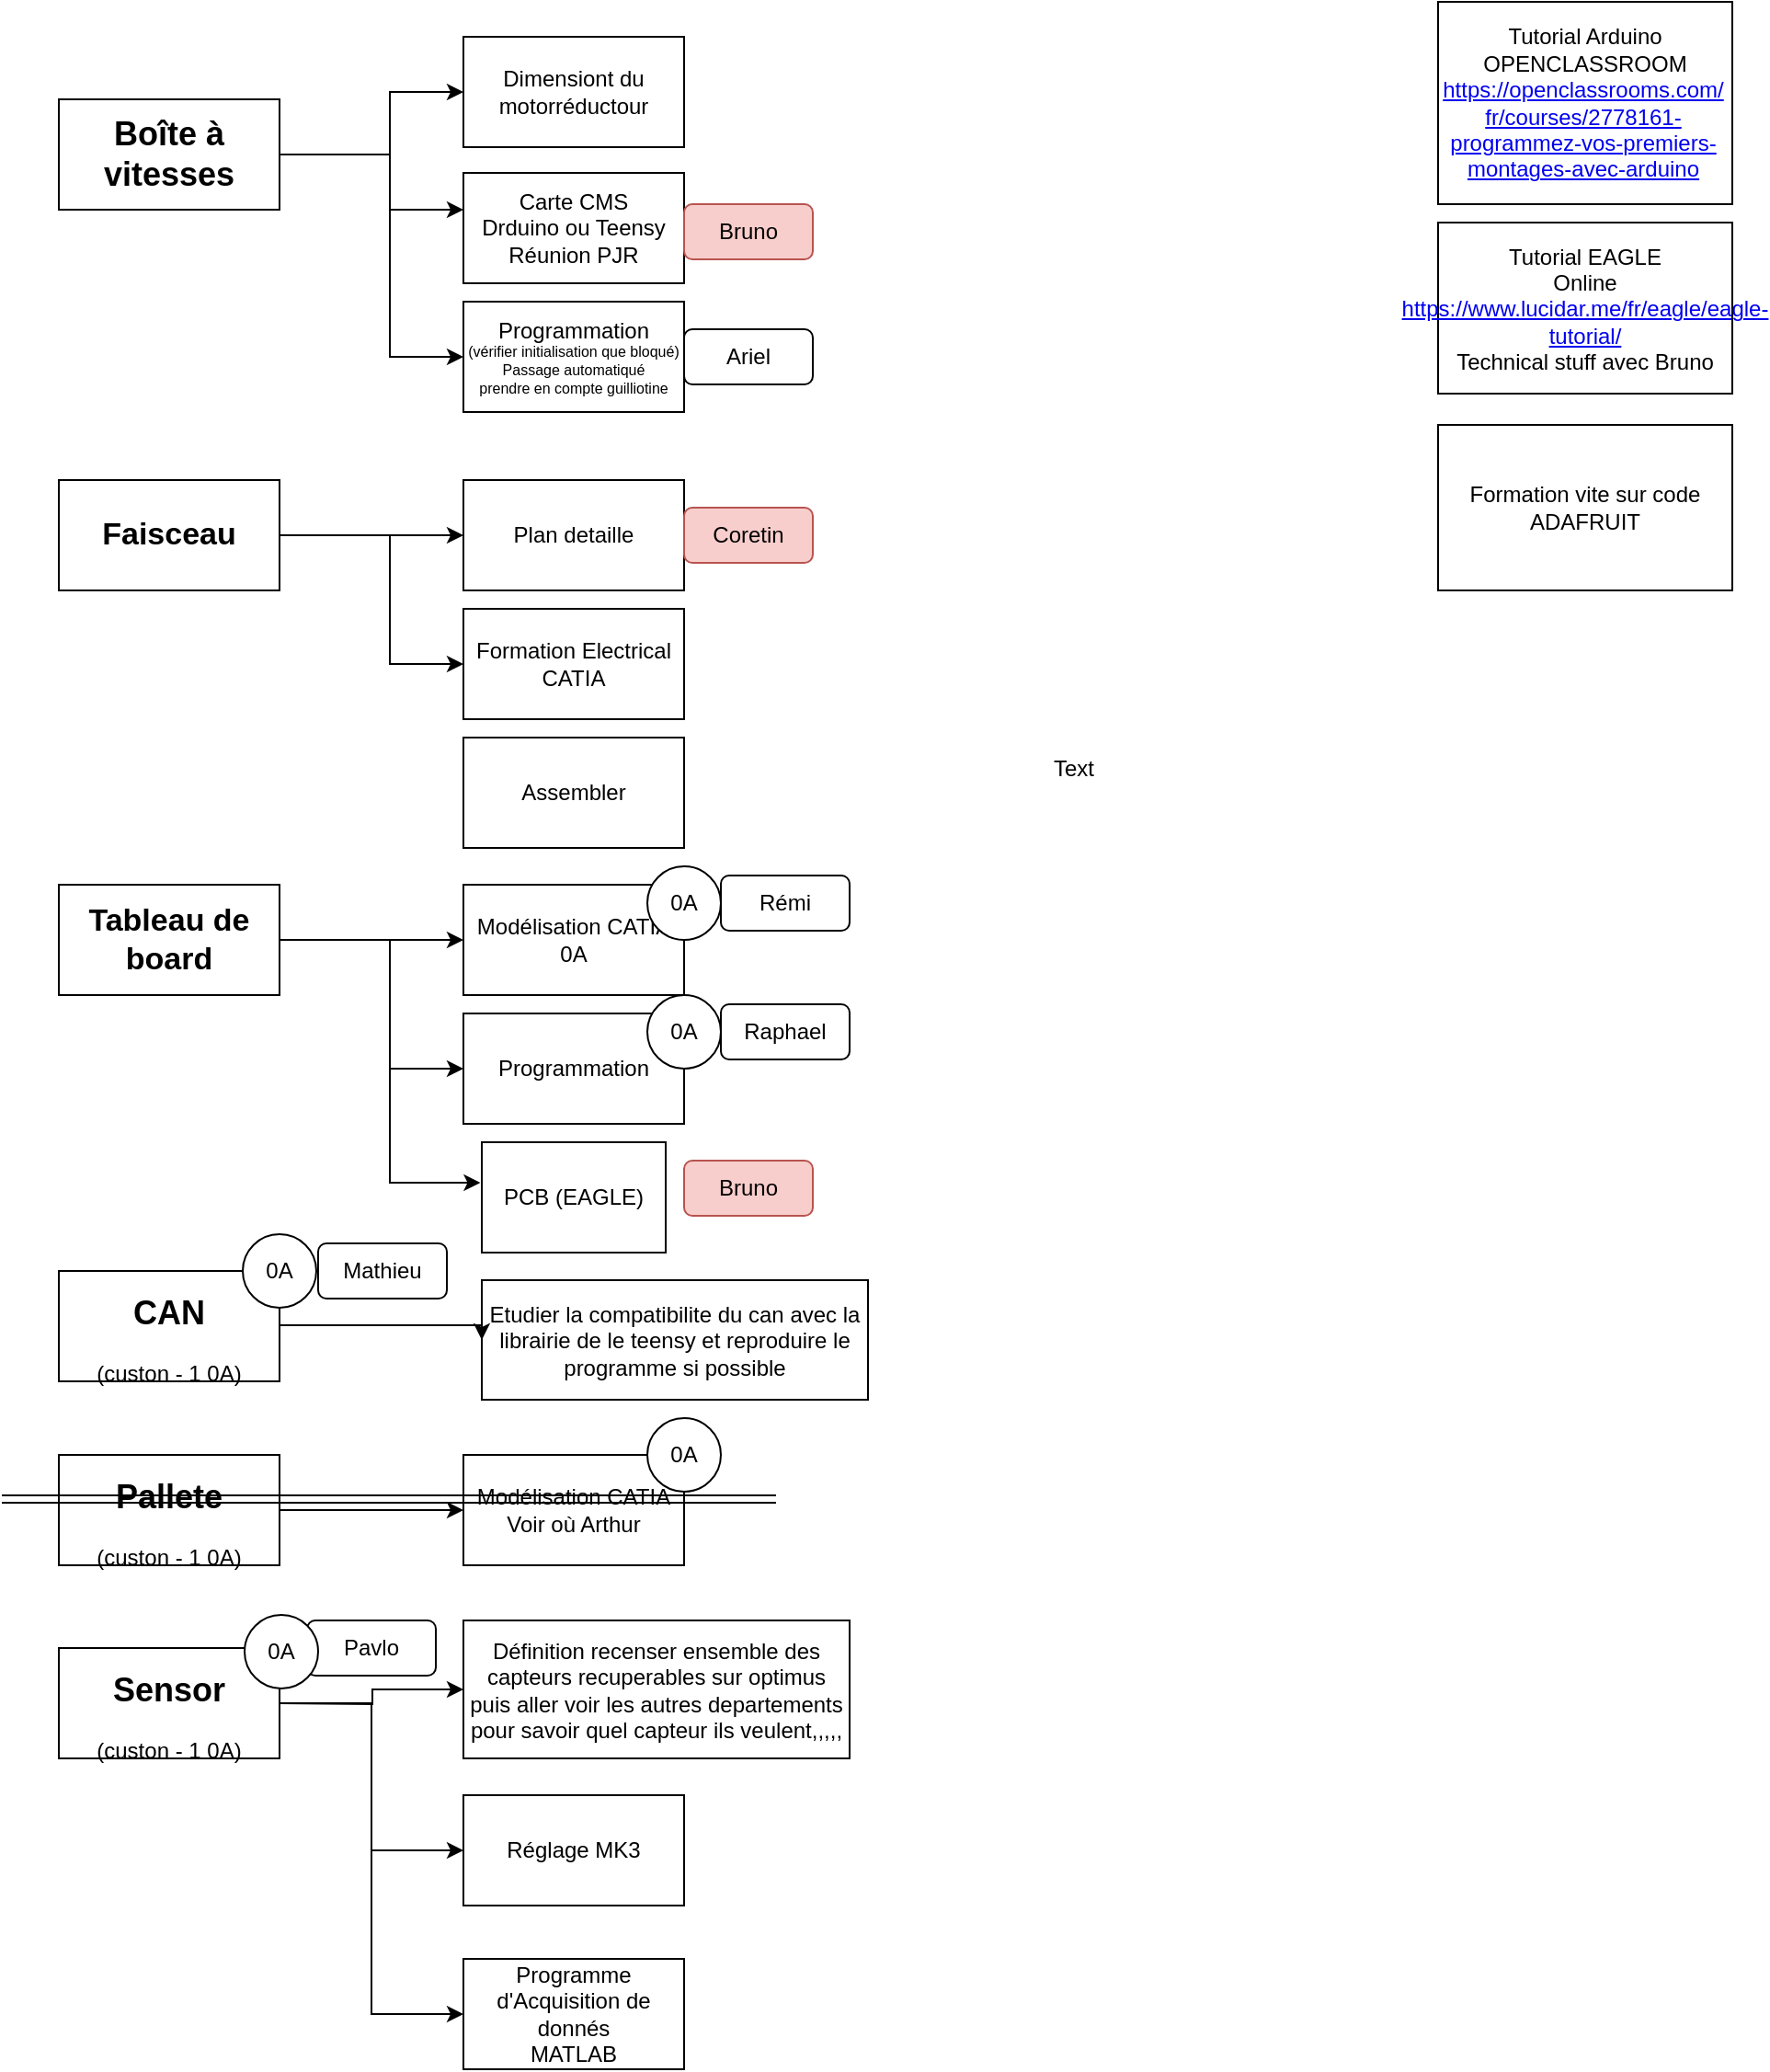 <mxfile version="12.0.0" type="github" pages="3"><diagram id="OFC1mdx5LirgfyZjLCjA" name="SEISM 2019-2020"><mxGraphModel dx="1463" dy="770" grid="1" gridSize="10" guides="1" tooltips="1" connect="1" arrows="1" fold="1" page="1" pageScale="1" pageWidth="827" pageHeight="1169" math="0" shadow="0"><root><mxCell id="0"/><mxCell id="1" parent="0"/><mxCell id="n8h8R-UUMzzCWgAuaHVg-3" style="edgeStyle=orthogonalEdgeStyle;rounded=0;orthogonalLoop=1;jettySize=auto;html=1;" parent="1" source="n8h8R-UUMzzCWgAuaHVg-1" target="n8h8R-UUMzzCWgAuaHVg-2" edge="1"><mxGeometry relative="1" as="geometry"><Array as="points"><mxPoint x="280" y="93"/><mxPoint x="280" y="59"/></Array></mxGeometry></mxCell><mxCell id="ZEdzmEgSg4_H2xOk8lYO-1" style="edgeStyle=orthogonalEdgeStyle;rounded=0;orthogonalLoop=1;jettySize=auto;html=1;" parent="1" source="n8h8R-UUMzzCWgAuaHVg-1" edge="1"><mxGeometry relative="1" as="geometry"><mxPoint x="320" y="123" as="targetPoint"/><Array as="points"><mxPoint x="280" y="93"/><mxPoint x="280" y="123"/></Array></mxGeometry></mxCell><mxCell id="ZEdzmEgSg4_H2xOk8lYO-8" style="edgeStyle=orthogonalEdgeStyle;rounded=0;orthogonalLoop=1;jettySize=auto;html=1;entryX=0;entryY=0.5;entryDx=0;entryDy=0;fontSize=12;" parent="1" source="n8h8R-UUMzzCWgAuaHVg-1" target="ZEdzmEgSg4_H2xOk8lYO-7" edge="1"><mxGeometry relative="1" as="geometry"><Array as="points"><mxPoint x="280" y="93"/><mxPoint x="280" y="203"/></Array></mxGeometry></mxCell><mxCell id="n8h8R-UUMzzCWgAuaHVg-1" value="&lt;h2&gt;&lt;span class=&quot; author-d-iz88z86z86za0dz67zz78zz78zz74zz68zjz80zz71z9iz90z95dz75zdxz72zz76znvz86zz79zz84zmrz67zz80zz90zbd2rz83zz81zgz71z1etjz88z&quot;&gt;Boîte à vitesses&lt;/span&gt;&lt;/h2&gt;" style="rounded=0;whiteSpace=wrap;html=1;" parent="1" vertex="1"><mxGeometry x="100" y="63" width="120" height="60" as="geometry"/></mxCell><mxCell id="n8h8R-UUMzzCWgAuaHVg-2" value="Dimensiont du motorréductour" style="rounded=0;whiteSpace=wrap;html=1;" parent="1" vertex="1"><mxGeometry x="320" y="29" width="120" height="60" as="geometry"/></mxCell><mxCell id="ZEdzmEgSg4_H2xOk8lYO-2" value="&lt;div&gt;Carte CMS&lt;/div&gt;&lt;div&gt;Drduino ou Teensy&lt;br&gt;&lt;/div&gt;&lt;div&gt;Réunion PJR&lt;br&gt;&lt;/div&gt;" style="rounded=0;whiteSpace=wrap;html=1;" parent="1" vertex="1"><mxGeometry x="320" y="103" width="120" height="60" as="geometry"/></mxCell><mxCell id="ZEdzmEgSg4_H2xOk8lYO-6" style="edgeStyle=orthogonalEdgeStyle;rounded=0;orthogonalLoop=1;jettySize=auto;html=1;fontSize=12;" parent="1" source="ZEdzmEgSg4_H2xOk8lYO-3" target="ZEdzmEgSg4_H2xOk8lYO-4" edge="1"><mxGeometry relative="1" as="geometry"><Array as="points"><mxPoint x="280" y="300"/><mxPoint x="280" y="300"/></Array></mxGeometry></mxCell><mxCell id="ZEdzmEgSg4_H2xOk8lYO-9" style="edgeStyle=orthogonalEdgeStyle;rounded=0;orthogonalLoop=1;jettySize=auto;html=1;entryX=0;entryY=0.5;entryDx=0;entryDy=0;fontSize=12;" parent="1" source="ZEdzmEgSg4_H2xOk8lYO-3" target="ZEdzmEgSg4_H2xOk8lYO-5" edge="1"><mxGeometry relative="1" as="geometry"><Array as="points"><mxPoint x="280" y="300"/><mxPoint x="280" y="370"/></Array></mxGeometry></mxCell><mxCell id="ZEdzmEgSg4_H2xOk8lYO-3" value="Faisceau" style="rounded=0;whiteSpace=wrap;html=1;fontSize=17;fontStyle=1" parent="1" vertex="1"><mxGeometry x="100" y="270" width="120" height="60" as="geometry"/></mxCell><mxCell id="ZEdzmEgSg4_H2xOk8lYO-4" value="Plan detaille" style="rounded=0;whiteSpace=wrap;html=1;fontSize=12;" parent="1" vertex="1"><mxGeometry x="320" y="270" width="120" height="60" as="geometry"/></mxCell><mxCell id="ZEdzmEgSg4_H2xOk8lYO-5" value="Formation Electrical CATIA" style="rounded=0;whiteSpace=wrap;html=1;fontSize=12;" parent="1" vertex="1"><mxGeometry x="320" y="340" width="120" height="60" as="geometry"/></mxCell><mxCell id="ZEdzmEgSg4_H2xOk8lYO-7" value="&lt;div&gt;Programmation&lt;/div&gt;&lt;div style=&quot;font-size: 8px&quot;&gt;&lt;font style=&quot;font-size: 8px&quot;&gt;(vérifier initialisation que bloqué)&lt;/font&gt;&lt;/div&gt;&lt;div style=&quot;font-size: 8px&quot;&gt;&lt;font style=&quot;font-size: 8px&quot;&gt;Passage automatiqué&lt;/font&gt;&lt;/div&gt;&lt;div style=&quot;font-size: 8px&quot;&gt;&lt;font style=&quot;font-size: 8px&quot;&gt;prendre en compte guilliotine&lt;/font&gt;&lt;br&gt;&lt;/div&gt;" style="rounded=0;whiteSpace=wrap;html=1;" parent="1" vertex="1"><mxGeometry x="320" y="173" width="120" height="60" as="geometry"/></mxCell><mxCell id="GDCi2UBTaz7nOfyJ2iRU-5" style="edgeStyle=orthogonalEdgeStyle;rounded=0;orthogonalLoop=1;jettySize=auto;html=1;exitX=1;exitY=0.5;exitDx=0;exitDy=0;fontSize=12;" parent="1" source="ZEdzmEgSg4_H2xOk8lYO-11" target="GDCi2UBTaz7nOfyJ2iRU-4" edge="1"><mxGeometry relative="1" as="geometry"><Array as="points"><mxPoint x="270" y="830"/><mxPoint x="270" y="830"/></Array></mxGeometry></mxCell><mxCell id="ZEdzmEgSg4_H2xOk8lYO-11" value="&lt;h2&gt;&lt;span class=&quot; author-d-iz88z86z86za0dz67zz78zz78zz74zz68zjz80zz71z9iz90z95dz75zdxz72zz76znvz86zz79zz84zmrz67zz80zz90zbd2rz83zz81zgz71z1etjz88z&quot;&gt;Pallete&lt;/span&gt;&lt;/h2&gt;&lt;div&gt;(custon - 1 0A)&lt;br&gt;&lt;/div&gt;" style="rounded=0;whiteSpace=wrap;html=1;" parent="1" vertex="1"><mxGeometry x="100" y="800" width="120" height="60" as="geometry"/></mxCell><mxCell id="ZEdzmEgSg4_H2xOk8lYO-12" value="Assembler" style="rounded=0;whiteSpace=wrap;html=1;fontSize=12;" parent="1" vertex="1"><mxGeometry x="320" y="410" width="120" height="60" as="geometry"/></mxCell><mxCell id="ZEdzmEgSg4_H2xOk8lYO-13" style="edgeStyle=orthogonalEdgeStyle;rounded=0;orthogonalLoop=1;jettySize=auto;html=1;fontSize=12;" parent="1" source="ZEdzmEgSg4_H2xOk8lYO-15" target="ZEdzmEgSg4_H2xOk8lYO-16" edge="1"><mxGeometry relative="1" as="geometry"><Array as="points"><mxPoint x="280" y="520"/><mxPoint x="280" y="520"/></Array></mxGeometry></mxCell><mxCell id="ZEdzmEgSg4_H2xOk8lYO-14" style="edgeStyle=orthogonalEdgeStyle;rounded=0;orthogonalLoop=1;jettySize=auto;html=1;entryX=0;entryY=0.5;entryDx=0;entryDy=0;fontSize=12;" parent="1" source="ZEdzmEgSg4_H2xOk8lYO-15" target="ZEdzmEgSg4_H2xOk8lYO-17" edge="1"><mxGeometry relative="1" as="geometry"><Array as="points"><mxPoint x="280" y="520"/><mxPoint x="280" y="590"/></Array></mxGeometry></mxCell><mxCell id="xMIykhfYm-dFd7ZXY9nV-17" style="edgeStyle=orthogonalEdgeStyle;rounded=0;orthogonalLoop=1;jettySize=auto;html=1;entryX=-0.008;entryY=0.367;entryDx=0;entryDy=0;entryPerimeter=0;" edge="1" parent="1" source="ZEdzmEgSg4_H2xOk8lYO-15" target="ZEdzmEgSg4_H2xOk8lYO-18"><mxGeometry relative="1" as="geometry"><Array as="points"><mxPoint x="280" y="520"/><mxPoint x="280" y="652"/></Array></mxGeometry></mxCell><mxCell id="ZEdzmEgSg4_H2xOk8lYO-15" value="Tableau de board" style="rounded=0;whiteSpace=wrap;html=1;fontSize=17;fontStyle=1" parent="1" vertex="1"><mxGeometry x="100" y="490" width="120" height="60" as="geometry"/></mxCell><mxCell id="ZEdzmEgSg4_H2xOk8lYO-16" value="&lt;div&gt;Modélisation CATIA&lt;br&gt;&lt;/div&gt;&lt;div&gt;0A&lt;/div&gt;" style="rounded=0;whiteSpace=wrap;html=1;fontSize=12;" parent="1" vertex="1"><mxGeometry x="320" y="490" width="120" height="60" as="geometry"/></mxCell><mxCell id="ZEdzmEgSg4_H2xOk8lYO-17" value="Programmation" style="rounded=0;whiteSpace=wrap;html=1;fontSize=12;" parent="1" vertex="1"><mxGeometry x="320" y="560" width="120" height="60" as="geometry"/></mxCell><mxCell id="ZEdzmEgSg4_H2xOk8lYO-18" value="PCB (EAGLE)" style="rounded=0;whiteSpace=wrap;html=1;fontSize=12;" parent="1" vertex="1"><mxGeometry x="330" y="630" width="100" height="60" as="geometry"/></mxCell><mxCell id="GDCi2UBTaz7nOfyJ2iRU-1" value="&lt;div&gt;Tutorial Arduino OPENCLASSROOM&lt;/div&gt;&lt;div&gt;&lt;span class=&quot;_5yl5&quot;&gt;&lt;span&gt;&lt;/span&gt;&lt;/span&gt;&lt;span class=&quot;_40fu&quot;&gt;&lt;span class=&quot;_1z_2 _2u_d&quot;&gt;&lt;/span&gt;&lt;/span&gt;&lt;div class=&quot;_5wd4 _1nc7 _5ysy&quot;&gt;&lt;div class=&quot;._1dlq _h8t&quot;&gt;&lt;div class=&quot;_5wd9 direction_ltr clearfix&quot;&gt;&lt;div class=&quot;_1e-x _n4o&quot;&gt;&lt;div class=&quot;_3_bl&quot;&gt;&lt;div class=&quot;_5w1r _3_om _5wdf&quot; style=&quot;max-width: 156px ; overflow-wrap: break-word&quot;&gt;&lt;div class=&quot;_4gx_&quot;&gt;&lt;div class=&quot;_1aa6&quot;&gt;&lt;div class=&quot;&quot;&gt;&lt;span class=&quot;_5yl5&quot;&gt;&lt;span&gt;&lt;a target=&quot;_blank&quot; href=&quot;https://openclassrooms.com/fr/courses/2778161-programmez-vos-premiers-montages-avec-arduino?fbclid=IwAR032jV8DWhOgQO7gnv3cIXzeYS3i4lSgTzgkv0eqCyp_ijlazUB7Z2ROuo&quot;&gt;https://openclassrooms.com/fr/courses/2778161-programmez-vos-premiers-montages-avec-arduino&lt;/a&gt;&lt;/span&gt;&lt;/span&gt;&lt;/div&gt;&lt;/div&gt;&lt;/div&gt;&lt;/div&gt;&lt;/div&gt;&lt;/div&gt;&lt;/div&gt;&lt;/div&gt;&lt;/div&gt;&lt;/div&gt;" style="rounded=0;whiteSpace=wrap;html=1;" parent="1" vertex="1"><mxGeometry x="850" y="10" width="160" height="110" as="geometry"/></mxCell><mxCell id="GDCi2UBTaz7nOfyJ2iRU-2" value="&lt;div&gt;Tutorial EAGLE &lt;br&gt;&lt;/div&gt;&lt;div&gt;Online &lt;span class=&quot;_5yl5&quot;&gt;&lt;span&gt;&lt;a target=&quot;_blank&quot; href=&quot;https://www.lucidar.me/fr/eagle/eagle-tutorial/?fbclid=IwAR3I6-mXPhG09j9GyPPHlTGTtdX1ONF0NHT1RazgUB0NpToaqGyBgixrVRk&quot;&gt;https://www.lucidar.me/fr/eagle/eagle-tutorial/&lt;/a&gt;&lt;/span&gt;&lt;/span&gt;&lt;/div&gt;&lt;div&gt;Technical stuff avec Bruno&lt;br&gt;&lt;/div&gt;" style="rounded=0;whiteSpace=wrap;html=1;" parent="1" vertex="1"><mxGeometry x="850" y="130" width="160" height="93" as="geometry"/></mxCell><mxCell id="GDCi2UBTaz7nOfyJ2iRU-3" value="&lt;div&gt;Formation vite sur code&lt;/div&gt;&lt;div&gt;ADAFRUIT&lt;br&gt;&lt;/div&gt;" style="rounded=0;whiteSpace=wrap;html=1;" parent="1" vertex="1"><mxGeometry x="850" y="240" width="160" height="90" as="geometry"/></mxCell><mxCell id="GDCi2UBTaz7nOfyJ2iRU-4" value="&lt;div&gt;Modélisation CATIA&lt;br&gt;&lt;/div&gt;&lt;div&gt;Voir où Arthur &lt;br&gt;&lt;/div&gt;" style="rounded=0;whiteSpace=wrap;html=1;fontSize=12;" parent="1" vertex="1"><mxGeometry x="320" y="800" width="120" height="60" as="geometry"/></mxCell><mxCell id="GDCi2UBTaz7nOfyJ2iRU-10" style="edgeStyle=orthogonalEdgeStyle;rounded=0;orthogonalLoop=1;jettySize=auto;html=1;entryX=0;entryY=0.5;entryDx=0;entryDy=0;fontSize=12;" parent="1" source="GDCi2UBTaz7nOfyJ2iRU-6" target="GDCi2UBTaz7nOfyJ2iRU-9" edge="1"><mxGeometry relative="1" as="geometry"/></mxCell><mxCell id="xMIykhfYm-dFd7ZXY9nV-12" style="edgeStyle=orthogonalEdgeStyle;rounded=0;orthogonalLoop=1;jettySize=auto;html=1;entryX=0;entryY=0.5;entryDx=0;entryDy=0;" edge="1" parent="1" source="GDCi2UBTaz7nOfyJ2iRU-6" target="xMIykhfYm-dFd7ZXY9nV-11"><mxGeometry relative="1" as="geometry"/></mxCell><mxCell id="GDCi2UBTaz7nOfyJ2iRU-6" value="&lt;h2&gt;&lt;span class=&quot; author-d-iz88z86z86za0dz67zz78zz78zz74zz68zjz80zz71z9iz90z95dz75zdxz72zz76znvz86zz79zz84zmrz67zz80zz90zbd2rz83zz81zgz71z1etjz88z&quot;&gt;Sensor&lt;/span&gt;&lt;/h2&gt;&lt;div&gt;(custon - 1 0A)&lt;br&gt;&lt;/div&gt;" style="rounded=0;whiteSpace=wrap;html=1;" parent="1" vertex="1"><mxGeometry x="100" y="905" width="120" height="60" as="geometry"/></mxCell><mxCell id="GDCi2UBTaz7nOfyJ2iRU-7" style="edgeStyle=orthogonalEdgeStyle;rounded=0;orthogonalLoop=1;jettySize=auto;html=1;exitX=1;exitY=0.5;exitDx=0;exitDy=0;fontSize=12;" parent="1" target="GDCi2UBTaz7nOfyJ2iRU-8" edge="1"><mxGeometry relative="1" as="geometry"><mxPoint x="220" y="935" as="sourcePoint"/></mxGeometry></mxCell><mxCell id="GDCi2UBTaz7nOfyJ2iRU-8" value="Définition recenser ensemble des capteurs recuperables sur optimus puis aller voir les autres departements pour savoir quel capteur ils veulent,,,,," style="rounded=0;whiteSpace=wrap;html=1;fontSize=12;" parent="1" vertex="1"><mxGeometry x="320" y="890" width="210" height="75" as="geometry"/></mxCell><mxCell id="GDCi2UBTaz7nOfyJ2iRU-9" value="Réglage MK3" style="rounded=0;whiteSpace=wrap;html=1;fontSize=12;" parent="1" vertex="1"><mxGeometry x="320" y="985" width="120" height="60" as="geometry"/></mxCell><mxCell id="BpEwZu1vdVq8JEKv4jZS-1" value="0A" style="ellipse;whiteSpace=wrap;html=1;aspect=fixed;fontSize=12;" parent="1" vertex="1"><mxGeometry x="420" y="480" width="40" height="40" as="geometry"/></mxCell><mxCell id="BpEwZu1vdVq8JEKv4jZS-2" value="0A" style="ellipse;whiteSpace=wrap;html=1;aspect=fixed;fontSize=12;" parent="1" vertex="1"><mxGeometry x="420" y="550" width="40" height="40" as="geometry"/></mxCell><mxCell id="BpEwZu1vdVq8JEKv4jZS-4" value="0A" style="ellipse;whiteSpace=wrap;html=1;aspect=fixed;fontSize=12;" parent="1" vertex="1"><mxGeometry x="420" y="780" width="40" height="40" as="geometry"/></mxCell><mxCell id="BpEwZu1vdVq8JEKv4jZS-5" value="&lt;h2&gt;&lt;span class=&quot; author-d-iz88z86z86za0dz67zz78zz78zz74zz68zjz80zz71z9iz90z95dz75zdxz72zz76znvz86zz79zz84zmrz67zz80zz90zbd2rz83zz81zgz71z1etjz88z&quot;&gt;CAN&lt;/span&gt;&lt;/h2&gt;&lt;div&gt;(custon - 1 0A)&lt;br&gt;&lt;/div&gt;" style="rounded=0;whiteSpace=wrap;html=1;" parent="1" vertex="1"><mxGeometry x="100" y="700" width="120" height="60" as="geometry"/></mxCell><mxCell id="BpEwZu1vdVq8JEKv4jZS-6" value="0A" style="ellipse;whiteSpace=wrap;html=1;aspect=fixed;fontSize=12;" parent="1" vertex="1"><mxGeometry x="200" y="680" width="40" height="40" as="geometry"/></mxCell><mxCell id="xMIykhfYm-dFd7ZXY9nV-2" value="Rémi" style="rounded=1;whiteSpace=wrap;html=1;" vertex="1" parent="1"><mxGeometry x="460" y="485" width="70" height="30" as="geometry"/></mxCell><mxCell id="xMIykhfYm-dFd7ZXY9nV-3" value="Pavlo" style="rounded=1;whiteSpace=wrap;html=1;" vertex="1" parent="1"><mxGeometry x="235" y="890" width="70" height="30" as="geometry"/></mxCell><mxCell id="xMIykhfYm-dFd7ZXY9nV-4" value="0A" style="ellipse;whiteSpace=wrap;html=1;aspect=fixed;fontSize=12;" vertex="1" parent="1"><mxGeometry x="201" y="887" width="40" height="40" as="geometry"/></mxCell><mxCell id="xMIykhfYm-dFd7ZXY9nV-5" value="Ariel" style="rounded=1;whiteSpace=wrap;html=1;" vertex="1" parent="1"><mxGeometry x="440" y="188" width="70" height="30" as="geometry"/></mxCell><mxCell id="xMIykhfYm-dFd7ZXY9nV-6" value="Text" style="text;html=1;resizable=0;points=[];autosize=1;align=left;verticalAlign=top;spacingTop=-4;" vertex="1" parent="1"><mxGeometry x="639" y="417" width="40" height="20" as="geometry"/></mxCell><mxCell id="xMIykhfYm-dFd7ZXY9nV-7" value="Raphael" style="rounded=1;whiteSpace=wrap;html=1;" vertex="1" parent="1"><mxGeometry x="460" y="555" width="70" height="30" as="geometry"/></mxCell><mxCell id="xMIykhfYm-dFd7ZXY9nV-8" value="Mathieu" style="rounded=1;whiteSpace=wrap;html=1;" vertex="1" parent="1"><mxGeometry x="241" y="685" width="70" height="30" as="geometry"/></mxCell><mxCell id="xMIykhfYm-dFd7ZXY9nV-11" value="&lt;div&gt;Programme d'Acquisition de donnés&lt;br&gt;&lt;/div&gt;&lt;div&gt;MATLAB&lt;/div&gt;" style="rounded=0;whiteSpace=wrap;html=1;fontSize=12;" vertex="1" parent="1"><mxGeometry x="320" y="1074" width="120" height="60" as="geometry"/></mxCell><mxCell id="xMIykhfYm-dFd7ZXY9nV-14" value="Coretin" style="rounded=1;whiteSpace=wrap;html=1;fillColor=#f8cecc;strokeColor=#b85450;" vertex="1" parent="1"><mxGeometry x="440" y="285" width="70" height="30" as="geometry"/></mxCell><mxCell id="xMIykhfYm-dFd7ZXY9nV-15" value="Bruno" style="rounded=1;whiteSpace=wrap;html=1;fillColor=#f8cecc;strokeColor=#b85450;" vertex="1" parent="1"><mxGeometry x="440" y="120" width="70" height="30" as="geometry"/></mxCell><mxCell id="xMIykhfYm-dFd7ZXY9nV-16" value="Bruno" style="rounded=1;whiteSpace=wrap;html=1;fillColor=#f8cecc;strokeColor=#b85450;" vertex="1" parent="1"><mxGeometry x="440" y="640" width="70" height="30" as="geometry"/></mxCell><mxCell id="xMIykhfYm-dFd7ZXY9nV-18" value="" style="shape=link;html=1;" edge="1" parent="1"><mxGeometry width="50" height="50" relative="1" as="geometry"><mxPoint x="69" y="824" as="sourcePoint"/><mxPoint x="490" y="824" as="targetPoint"/></mxGeometry></mxCell><mxCell id="xMIykhfYm-dFd7ZXY9nV-19" value="Etudier la compatibilite du can avec la librairie de le teensy et reproduire le programme si possible" style="rounded=0;whiteSpace=wrap;html=1;fontSize=12;" vertex="1" parent="1"><mxGeometry x="330" y="705" width="210" height="65" as="geometry"/></mxCell><mxCell id="xMIykhfYm-dFd7ZXY9nV-22" style="edgeStyle=orthogonalEdgeStyle;rounded=0;orthogonalLoop=1;jettySize=auto;html=1;exitX=1;exitY=0.5;exitDx=0;exitDy=0;fontSize=12;entryX=0;entryY=0.5;entryDx=0;entryDy=0;" edge="1" parent="1" target="xMIykhfYm-dFd7ZXY9nV-19"><mxGeometry relative="1" as="geometry"><mxPoint x="220" y="729.5" as="sourcePoint"/><mxPoint x="320" y="729.5" as="targetPoint"/><Array as="points"><mxPoint x="330" y="730"/></Array></mxGeometry></mxCell></root></mxGraphModel></diagram><diagram id="0euW07BFGtbuIn3_eDCI" name="Séance A0"><mxGraphModel dx="1024" dy="539" grid="1" gridSize="10" guides="1" tooltips="1" connect="1" arrows="1" fold="1" page="1" pageScale="1" pageWidth="827" pageHeight="1169" math="0" shadow="0"><root><mxCell id="yGu3VXZg8dep5ZsxnJZt-0"/><mxCell id="yGu3VXZg8dep5ZsxnJZt-1" parent="yGu3VXZg8dep5ZsxnJZt-0"/><mxCell id="yGu3VXZg8dep5ZsxnJZt-2" value="Tutorial Arduino OPENCLASSROOM" style="rounded=0;whiteSpace=wrap;html=1;" parent="yGu3VXZg8dep5ZsxnJZt-1" vertex="1"><mxGeometry x="40" y="80" width="120" height="60" as="geometry"/></mxCell></root></mxGraphModel></diagram><diagram id="ls5kJ3y4UmWYAm1y9PQX" name="Page-3"><mxGraphModel dx="1024" dy="539" grid="1" gridSize="10" guides="1" tooltips="1" connect="1" arrows="1" fold="1" page="1" pageScale="1" pageWidth="827" pageHeight="1169" math="0" shadow="0"><root><mxCell id="CoqlszhoF1QNS8qFaMuW-0"/><mxCell id="CoqlszhoF1QNS8qFaMuW-1" parent="CoqlszhoF1QNS8qFaMuW-0"/><mxCell id="CoqlszhoF1QNS8qFaMuW-2" value="ATMEGA 328" style="rounded=0;whiteSpace=wrap;html=1;" vertex="1" parent="CoqlszhoF1QNS8qFaMuW-1"><mxGeometry x="320" y="40" width="120" height="60" as="geometry"/></mxCell><mxCell id="CoqlszhoF1QNS8qFaMuW-3" value="" style="rounded=0;whiteSpace=wrap;html=1;" vertex="1" parent="CoqlszhoF1QNS8qFaMuW-1"><mxGeometry x="450" y="160" width="120" height="60" as="geometry"/></mxCell></root></mxGraphModel></diagram></mxfile>